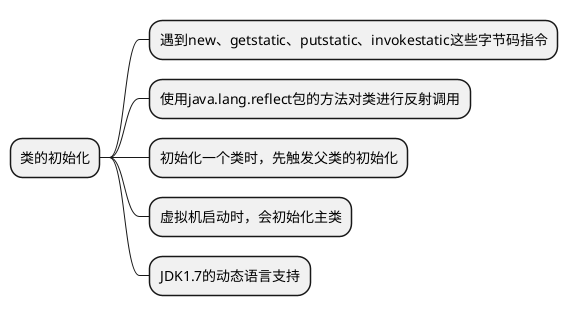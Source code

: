 @startmindmap
* 类的初始化
** 遇到new、getstatic、putstatic、invokestatic这些字节码指令
** 使用java.lang.reflect包的方法对类进行反射调用
** 初始化一个类时，先触发父类的初始化
** 虚拟机启动时，会初始化主类
** JDK1.7的动态语言支持
@endmindmap